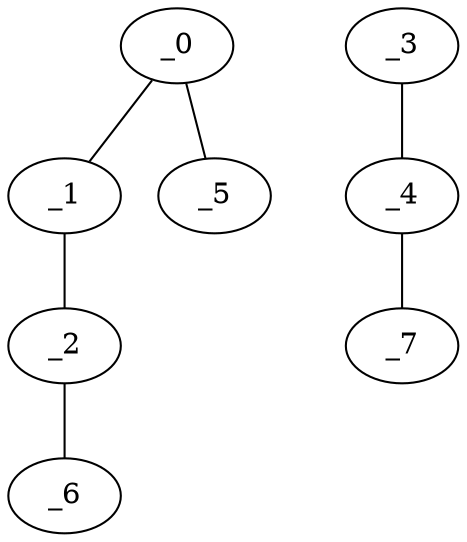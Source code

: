 graph AP1_0060 {
	_0	 [x="0.71",
		y="0.72"];
	_1	 [x="1.57417",
		y="2.41938"];
	_0 -- _1;
	_5	 [x="2.34359",
		y="1.20269"];
	_0 -- _5;
	_2	 [x="2.3",
		y="0.71"];
	_1 -- _2;
	_6	 [x="2.6104",
		y="0.635472"];
	_2 -- _6;
	_3	 [x="0.778517",
		y="1.53018"];
	_4	 [x="2.12",
		y="1.49"];
	_3 -- _4;
	_7	 [x="0.517362",
		y="0.254279"];
	_4 -- _7;
}
